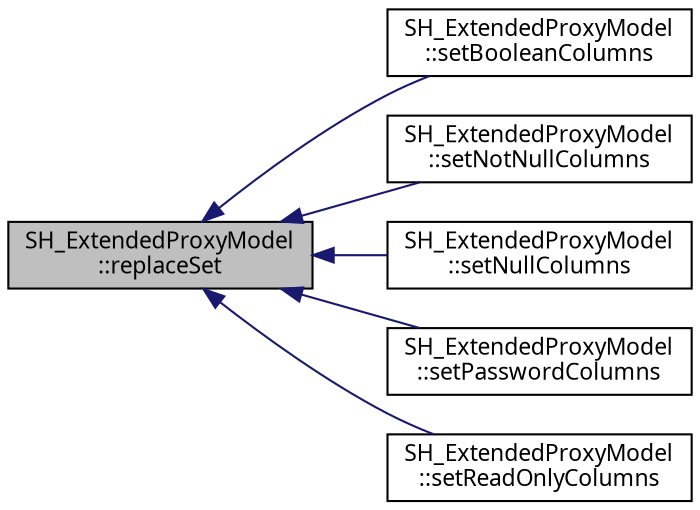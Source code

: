 digraph "SH_ExtendedProxyModel::replaceSet"
{
 // INTERACTIVE_SVG=YES
  bgcolor="transparent";
  edge [fontname="Verdana",fontsize="11",labelfontname="Verdana",labelfontsize="11"];
  node [fontname="Verdana",fontsize="11",shape=record];
  rankdir="LR";
  Node1 [label="SH_ExtendedProxyModel\l::replaceSet",height=0.2,width=0.4,color="black", fillcolor="grey75", style="filled" fontcolor="black"];
  Node1 -> Node2 [dir="back",color="midnightblue",fontsize="11",style="solid",fontname="Verdana"];
  Node2 [label="SH_ExtendedProxyModel\l::setBooleanColumns",height=0.2,width=0.4,color="black",URL="$classSH__ExtendedProxyModel.html#a2acefd1604abfef312fdaa65e57c2234"];
  Node1 -> Node3 [dir="back",color="midnightblue",fontsize="11",style="solid",fontname="Verdana"];
  Node3 [label="SH_ExtendedProxyModel\l::setNotNullColumns",height=0.2,width=0.4,color="black",URL="$classSH__ExtendedProxyModel.html#a9211b1bc09442298367565d7e0f62de4"];
  Node1 -> Node4 [dir="back",color="midnightblue",fontsize="11",style="solid",fontname="Verdana"];
  Node4 [label="SH_ExtendedProxyModel\l::setNullColumns",height=0.2,width=0.4,color="black",URL="$classSH__ExtendedProxyModel.html#a2a5734c26bb72fb11e50b9036914d987"];
  Node1 -> Node5 [dir="back",color="midnightblue",fontsize="11",style="solid",fontname="Verdana"];
  Node5 [label="SH_ExtendedProxyModel\l::setPasswordColumns",height=0.2,width=0.4,color="black",URL="$classSH__ExtendedProxyModel.html#a4bbea95e7483aeeef4709c12e5ef61c5"];
  Node1 -> Node6 [dir="back",color="midnightblue",fontsize="11",style="solid",fontname="Verdana"];
  Node6 [label="SH_ExtendedProxyModel\l::setReadOnlyColumns",height=0.2,width=0.4,color="black",URL="$classSH__ExtendedProxyModel.html#a985d27d4f35a303e0cd453a05910da1d"];
}
